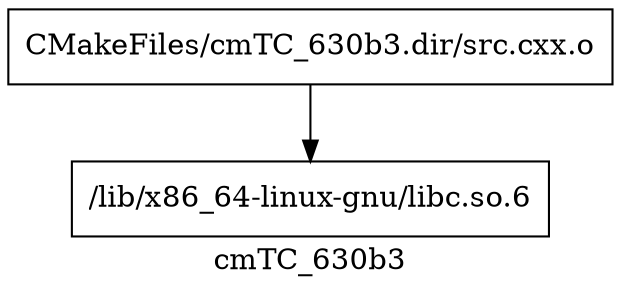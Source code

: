 digraph "cmTC_630b3" {
	label="cmTC_630b3";

	Node0x55eeb8399c38 [shape=record,shape=record,label="{CMakeFiles/cmTC_630b3.dir/src.cxx.o}"];
	Node0x55eeb8399c38 -> Node0x55eeb8399348;
	Node0x55eeb8399348 [shape=record,shape=record,label="{/lib/x86_64-linux-gnu/libc.so.6}"];
}
